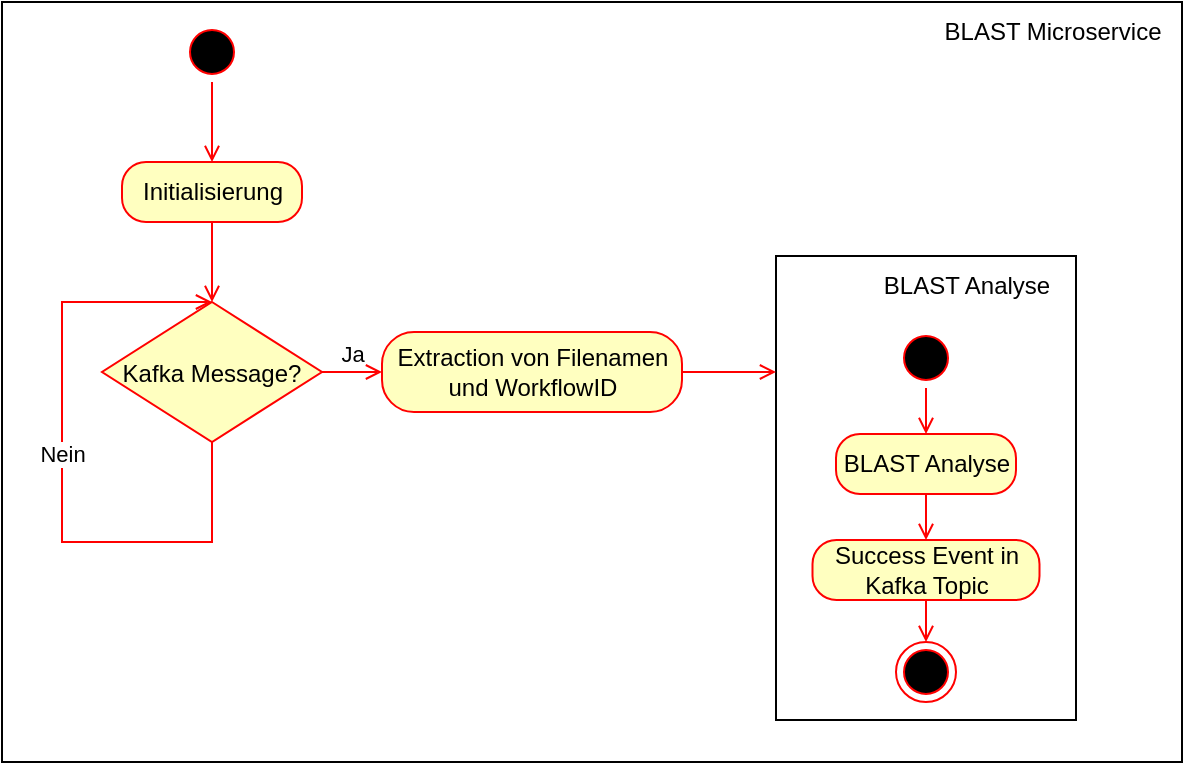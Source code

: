 <mxfile version="20.3.0" type="device"><diagram id="X1TPZeYBJ-Ahqn7bDiPe" name="Seite-1"><mxGraphModel dx="1106" dy="832" grid="1" gridSize="10" guides="1" tooltips="1" connect="1" arrows="1" fold="1" page="1" pageScale="1" pageWidth="827" pageHeight="1169" math="0" shadow="0"><root><mxCell id="0"/><mxCell id="1" parent="0"/><mxCell id="prz0pxrnBDsK5enyl_R5-1" value="" style="whiteSpace=wrap;html=1;" parent="1" vertex="1"><mxGeometry x="120" y="100" width="590" height="380" as="geometry"/></mxCell><mxCell id="prz0pxrnBDsK5enyl_R5-16" value="" style="whiteSpace=wrap;html=1;" parent="1" vertex="1"><mxGeometry x="507" y="227" width="150" height="232" as="geometry"/></mxCell><mxCell id="prz0pxrnBDsK5enyl_R5-24" style="edgeStyle=orthogonalEdgeStyle;rounded=0;orthogonalLoop=1;jettySize=auto;html=1;exitX=0.5;exitY=1;exitDx=0;exitDy=0;entryX=0.5;entryY=0;entryDx=0;entryDy=0;strokeColor=#FF0000;endArrow=open;endFill=0;" parent="1" source="prz0pxrnBDsK5enyl_R5-2" target="prz0pxrnBDsK5enyl_R5-4" edge="1"><mxGeometry relative="1" as="geometry"/></mxCell><mxCell id="prz0pxrnBDsK5enyl_R5-2" value="" style="ellipse;html=1;shape=startState;fillColor=#000000;strokeColor=#ff0000;" parent="1" vertex="1"><mxGeometry x="210" y="110" width="30" height="30" as="geometry"/></mxCell><mxCell id="prz0pxrnBDsK5enyl_R5-4" value="Initialisierung" style="html=1;fillColor=#ffffc0;strokeColor=#ff0000;fontColor=#000000;rounded=1;arcSize=40;" parent="1" vertex="1"><mxGeometry x="180" y="180" width="90" height="30" as="geometry"/></mxCell><mxCell id="prz0pxrnBDsK5enyl_R5-5" value="Kafka Message?" style="rhombus;fillColor=#ffffc0;strokeColor=#ff0000;fontColor=#000000;rounded=0;arcSize=40;" parent="1" vertex="1"><mxGeometry x="170" y="250" width="110" height="70" as="geometry"/></mxCell><mxCell id="prz0pxrnBDsK5enyl_R5-6" value="Ja" style="html=1;verticalAlign=bottom;endArrow=open;rounded=0;exitX=1;exitY=0.5;exitDx=0;exitDy=0;entryX=0;entryY=0.5;entryDx=0;entryDy=0;strokeColor=#FF0000;endFill=0;" parent="1" source="prz0pxrnBDsK5enyl_R5-5" target="prz0pxrnBDsK5enyl_R5-10" edge="1"><mxGeometry width="80" relative="1" as="geometry"><mxPoint x="310" y="290" as="sourcePoint"/><mxPoint x="330" y="285" as="targetPoint"/></mxGeometry></mxCell><mxCell id="prz0pxrnBDsK5enyl_R5-7" value="Nein" style="html=1;verticalAlign=bottom;endArrow=open;rounded=0;exitX=0.5;exitY=1;exitDx=0;exitDy=0;entryX=0.5;entryY=0;entryDx=0;entryDy=0;strokeColor=#FF0000;endFill=0;" parent="1" source="prz0pxrnBDsK5enyl_R5-5" target="prz0pxrnBDsK5enyl_R5-5" edge="1"><mxGeometry width="80" relative="1" as="geometry"><mxPoint x="250" y="350" as="sourcePoint"/><mxPoint x="340" y="350" as="targetPoint"/><Array as="points"><mxPoint x="225" y="370"/><mxPoint x="220" y="370"/><mxPoint x="150" y="370"/><mxPoint x="150" y="250"/></Array></mxGeometry></mxCell><mxCell id="prz0pxrnBDsK5enyl_R5-8" value="" style="html=1;verticalAlign=bottom;endArrow=open;rounded=0;exitX=0.5;exitY=1;exitDx=0;exitDy=0;strokeColor=#FF0000;endFill=0;" parent="1" source="prz0pxrnBDsK5enyl_R5-4" target="prz0pxrnBDsK5enyl_R5-5" edge="1"><mxGeometry width="80" relative="1" as="geometry"><mxPoint x="370" y="300" as="sourcePoint"/><mxPoint x="450" y="300" as="targetPoint"/></mxGeometry></mxCell><mxCell id="prz0pxrnBDsK5enyl_R5-18" style="edgeStyle=orthogonalEdgeStyle;rounded=0;orthogonalLoop=1;jettySize=auto;html=1;exitX=1;exitY=0.5;exitDx=0;exitDy=0;entryX=0;entryY=0.25;entryDx=0;entryDy=0;strokeColor=#FF0000;endArrow=open;endFill=0;" parent="1" source="prz0pxrnBDsK5enyl_R5-10" target="prz0pxrnBDsK5enyl_R5-16" edge="1"><mxGeometry relative="1" as="geometry"/></mxCell><mxCell id="prz0pxrnBDsK5enyl_R5-10" value="Extraction von Filenamen &lt;br&gt;und WorkflowID" style="html=1;fillColor=#ffffc0;strokeColor=#ff0000;fontColor=#000000;rounded=1;arcSize=40;" parent="1" vertex="1"><mxGeometry x="310" y="265" width="150" height="40" as="geometry"/></mxCell><mxCell id="prz0pxrnBDsK5enyl_R5-12" value="BLAST Analyse" style="html=1;fillColor=#ffffc0;strokeColor=#ff0000;fontColor=#000000;rounded=1;arcSize=40;" parent="1" vertex="1"><mxGeometry x="537" y="316" width="90" height="30" as="geometry"/></mxCell><mxCell id="prz0pxrnBDsK5enyl_R5-25" style="edgeStyle=orthogonalEdgeStyle;rounded=0;orthogonalLoop=1;jettySize=auto;html=1;exitX=0.5;exitY=1;exitDx=0;exitDy=0;entryX=0.5;entryY=0;entryDx=0;entryDy=0;strokeColor=#FF0000;endArrow=open;endFill=0;" parent="1" source="prz0pxrnBDsK5enyl_R5-20" target="prz0pxrnBDsK5enyl_R5-12" edge="1"><mxGeometry relative="1" as="geometry"/></mxCell><mxCell id="prz0pxrnBDsK5enyl_R5-20" value="" style="ellipse;html=1;shape=startState;fillColor=#000000;strokeColor=#ff0000;" parent="1" vertex="1"><mxGeometry x="567" y="263" width="30" height="30" as="geometry"/></mxCell><mxCell id="prz0pxrnBDsK5enyl_R5-23" value="" style="ellipse;html=1;shape=endState;fillColor=#000000;strokeColor=#ff0000;" parent="1" vertex="1"><mxGeometry x="567" y="420" width="30" height="30" as="geometry"/></mxCell><mxCell id="prz0pxrnBDsK5enyl_R5-27" value="BLAST Microservice" style="text;html=1;resizable=0;autosize=1;align=center;verticalAlign=middle;points=[];fillColor=none;strokeColor=none;rounded=0;" parent="1" vertex="1"><mxGeometry x="580" y="100" width="130" height="30" as="geometry"/></mxCell><mxCell id="prz0pxrnBDsK5enyl_R5-28" value="BLAST Analyse" style="text;html=1;resizable=0;autosize=1;align=center;verticalAlign=middle;points=[];fillColor=none;strokeColor=none;rounded=0;" parent="1" vertex="1"><mxGeometry x="547" y="227" width="110" height="30" as="geometry"/></mxCell><mxCell id="-INlTDYD5PnWEA-URdI6-2" value="Success Event in &lt;br&gt;Kafka Topic" style="html=1;fillColor=#ffffc0;strokeColor=#ff0000;fontColor=#000000;rounded=1;arcSize=40;" parent="1" vertex="1"><mxGeometry x="525.25" y="369" width="113.5" height="30" as="geometry"/></mxCell><mxCell id="-INlTDYD5PnWEA-URdI6-3" style="edgeStyle=orthogonalEdgeStyle;rounded=0;orthogonalLoop=1;jettySize=auto;html=1;exitX=0.5;exitY=1;exitDx=0;exitDy=0;entryX=0.5;entryY=0;entryDx=0;entryDy=0;strokeColor=#FF0000;endArrow=open;endFill=0;" parent="1" source="prz0pxrnBDsK5enyl_R5-12" target="-INlTDYD5PnWEA-URdI6-2" edge="1"><mxGeometry relative="1" as="geometry"><mxPoint x="581.5" y="350" as="sourcePoint"/><mxPoint x="581.5" y="373" as="targetPoint"/></mxGeometry></mxCell><mxCell id="-INlTDYD5PnWEA-URdI6-4" style="edgeStyle=orthogonalEdgeStyle;rounded=0;orthogonalLoop=1;jettySize=auto;html=1;exitX=0.5;exitY=1;exitDx=0;exitDy=0;entryX=0.5;entryY=0;entryDx=0;entryDy=0;strokeColor=#FF0000;endArrow=open;endFill=0;" parent="1" source="-INlTDYD5PnWEA-URdI6-2" target="prz0pxrnBDsK5enyl_R5-23" edge="1"><mxGeometry relative="1" as="geometry"><mxPoint x="581.5" y="400" as="sourcePoint"/><mxPoint x="581.5" y="423" as="targetPoint"/></mxGeometry></mxCell></root></mxGraphModel></diagram></mxfile>